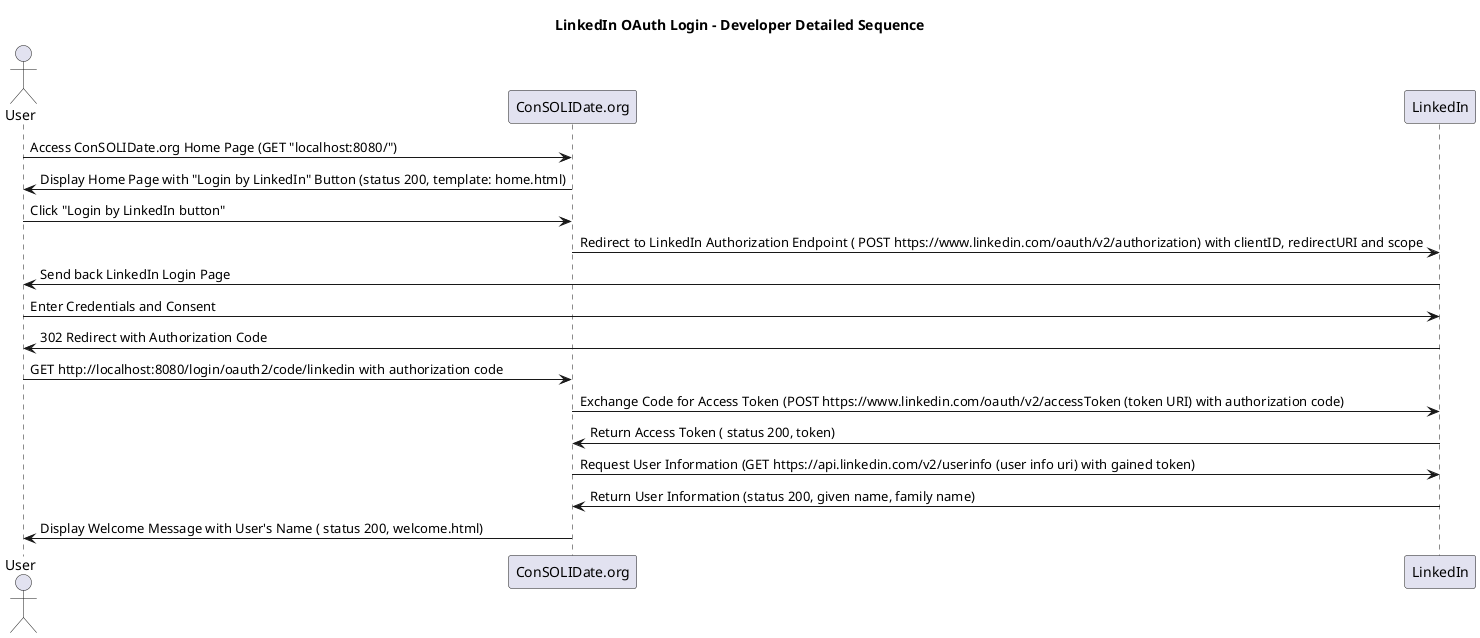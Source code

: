 @startuml
title LinkedIn OAuth Login - Developer Detailed Sequence

actor User
participant "ConSOLIDate.org" as App
participant "LinkedIn" as LinkedIn

User -> App: Access ConSOLIDate.org Home Page (GET "localhost:8080/")
App -> User: Display Home Page with "Login by LinkedIn" Button (status 200, template: home.html)

User -> App: Click "Login by LinkedIn button"
App -> LinkedIn: Redirect to LinkedIn Authorization Endpoint \
( POST https://www.linkedin.com/oauth/v2/authorization) with clientID, redirectURI and scope 

LinkedIn -> User: Send back LinkedIn Login Page
User -> LinkedIn: Enter Credentials and Consent
LinkedIn -> User: 302 Redirect with Authorization Code

User -> App: GET http://localhost:8080/login/oauth2/code/linkedin with authorization code

App -> LinkedIn: Exchange Code for Access Token (POST https://www.linkedin.com/oauth/v2/accessToken (token URI) with authorization code)
LinkedIn -> App: Return Access Token ( status 200, token) 
App -> LinkedIn: Request User Information (GET https://api.linkedin.com/v2/userinfo (user info uri) with gained token)

LinkedIn -> App: Return User Information (status 200, given name, family name)
App -> User: Display Welcome Message with User's Name ( status 200, welcome.html)

@enduml
